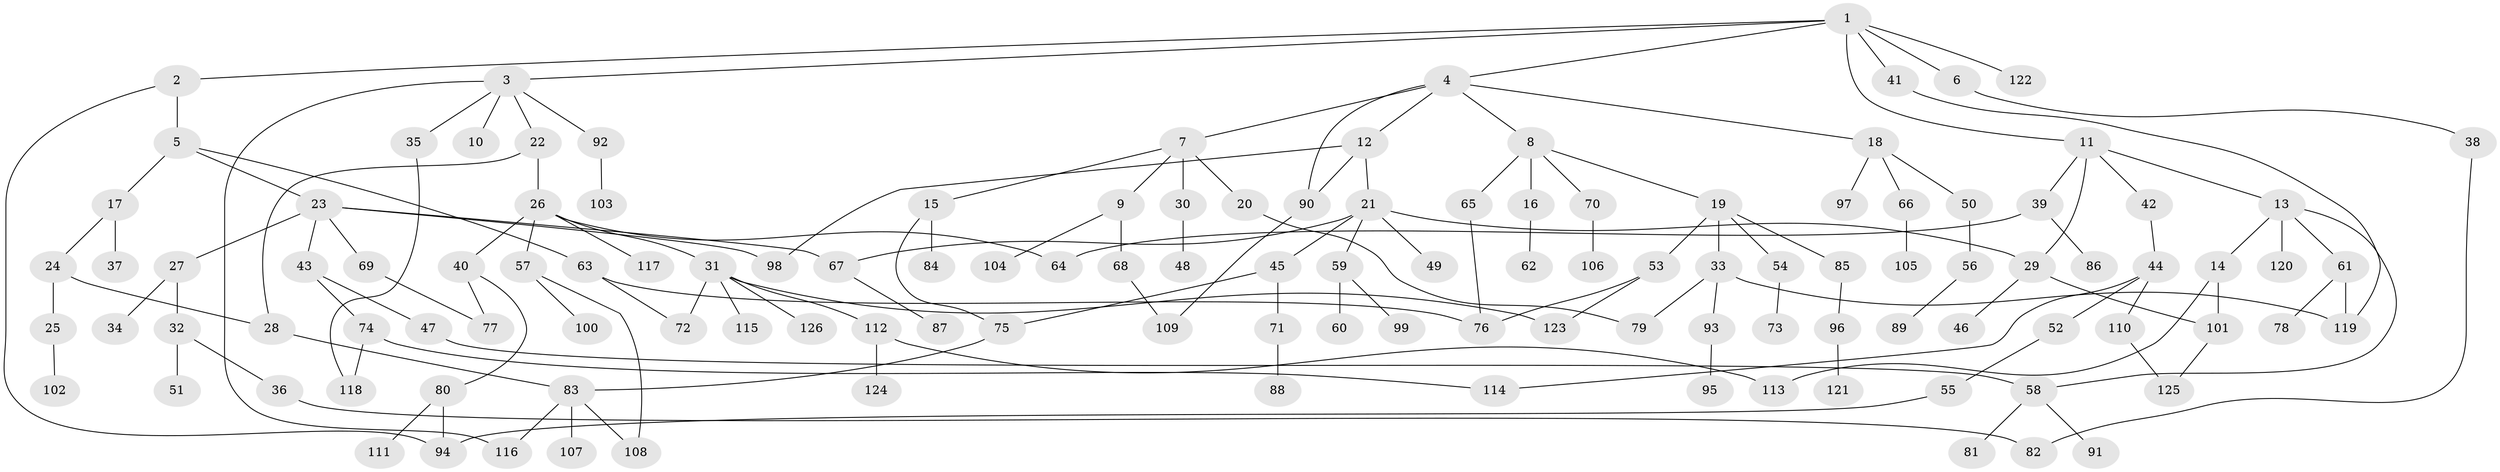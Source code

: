 // Generated by graph-tools (version 1.1) at 2025/13/03/09/25 04:13:37]
// undirected, 126 vertices, 153 edges
graph export_dot {
graph [start="1"]
  node [color=gray90,style=filled];
  1;
  2;
  3;
  4;
  5;
  6;
  7;
  8;
  9;
  10;
  11;
  12;
  13;
  14;
  15;
  16;
  17;
  18;
  19;
  20;
  21;
  22;
  23;
  24;
  25;
  26;
  27;
  28;
  29;
  30;
  31;
  32;
  33;
  34;
  35;
  36;
  37;
  38;
  39;
  40;
  41;
  42;
  43;
  44;
  45;
  46;
  47;
  48;
  49;
  50;
  51;
  52;
  53;
  54;
  55;
  56;
  57;
  58;
  59;
  60;
  61;
  62;
  63;
  64;
  65;
  66;
  67;
  68;
  69;
  70;
  71;
  72;
  73;
  74;
  75;
  76;
  77;
  78;
  79;
  80;
  81;
  82;
  83;
  84;
  85;
  86;
  87;
  88;
  89;
  90;
  91;
  92;
  93;
  94;
  95;
  96;
  97;
  98;
  99;
  100;
  101;
  102;
  103;
  104;
  105;
  106;
  107;
  108;
  109;
  110;
  111;
  112;
  113;
  114;
  115;
  116;
  117;
  118;
  119;
  120;
  121;
  122;
  123;
  124;
  125;
  126;
  1 -- 2;
  1 -- 3;
  1 -- 4;
  1 -- 6;
  1 -- 11;
  1 -- 41;
  1 -- 122;
  2 -- 5;
  2 -- 94;
  3 -- 10;
  3 -- 22;
  3 -- 35;
  3 -- 92;
  3 -- 116;
  4 -- 7;
  4 -- 8;
  4 -- 12;
  4 -- 18;
  4 -- 90;
  5 -- 17;
  5 -- 23;
  5 -- 63;
  6 -- 38;
  7 -- 9;
  7 -- 15;
  7 -- 20;
  7 -- 30;
  8 -- 16;
  8 -- 19;
  8 -- 65;
  8 -- 70;
  9 -- 68;
  9 -- 104;
  11 -- 13;
  11 -- 29;
  11 -- 39;
  11 -- 42;
  12 -- 21;
  12 -- 90;
  12 -- 98;
  13 -- 14;
  13 -- 61;
  13 -- 120;
  13 -- 58;
  14 -- 113;
  14 -- 101;
  15 -- 75;
  15 -- 84;
  16 -- 62;
  17 -- 24;
  17 -- 37;
  18 -- 50;
  18 -- 66;
  18 -- 97;
  19 -- 33;
  19 -- 53;
  19 -- 54;
  19 -- 85;
  20 -- 79;
  21 -- 45;
  21 -- 49;
  21 -- 59;
  21 -- 67;
  21 -- 29;
  22 -- 26;
  22 -- 28;
  23 -- 27;
  23 -- 43;
  23 -- 69;
  23 -- 98;
  23 -- 67;
  24 -- 25;
  24 -- 28;
  25 -- 102;
  26 -- 31;
  26 -- 40;
  26 -- 57;
  26 -- 117;
  26 -- 64;
  27 -- 32;
  27 -- 34;
  28 -- 83;
  29 -- 46;
  29 -- 101;
  30 -- 48;
  31 -- 72;
  31 -- 112;
  31 -- 115;
  31 -- 126;
  31 -- 123;
  32 -- 36;
  32 -- 51;
  33 -- 79;
  33 -- 93;
  33 -- 119;
  35 -- 118;
  36 -- 82;
  38 -- 82;
  39 -- 64;
  39 -- 86;
  40 -- 80;
  40 -- 77;
  41 -- 119;
  42 -- 44;
  43 -- 47;
  43 -- 74;
  44 -- 52;
  44 -- 110;
  44 -- 114;
  45 -- 71;
  45 -- 75;
  47 -- 58;
  50 -- 56;
  52 -- 55;
  53 -- 76;
  53 -- 123;
  54 -- 73;
  55 -- 94;
  56 -- 89;
  57 -- 100;
  57 -- 108;
  58 -- 81;
  58 -- 91;
  59 -- 60;
  59 -- 99;
  61 -- 78;
  61 -- 119;
  63 -- 76;
  63 -- 72;
  65 -- 76;
  66 -- 105;
  67 -- 87;
  68 -- 109;
  69 -- 77;
  70 -- 106;
  71 -- 88;
  74 -- 114;
  74 -- 118;
  75 -- 83;
  80 -- 111;
  80 -- 94;
  83 -- 107;
  83 -- 108;
  83 -- 116;
  85 -- 96;
  90 -- 109;
  92 -- 103;
  93 -- 95;
  96 -- 121;
  101 -- 125;
  110 -- 125;
  112 -- 124;
  112 -- 113;
}
